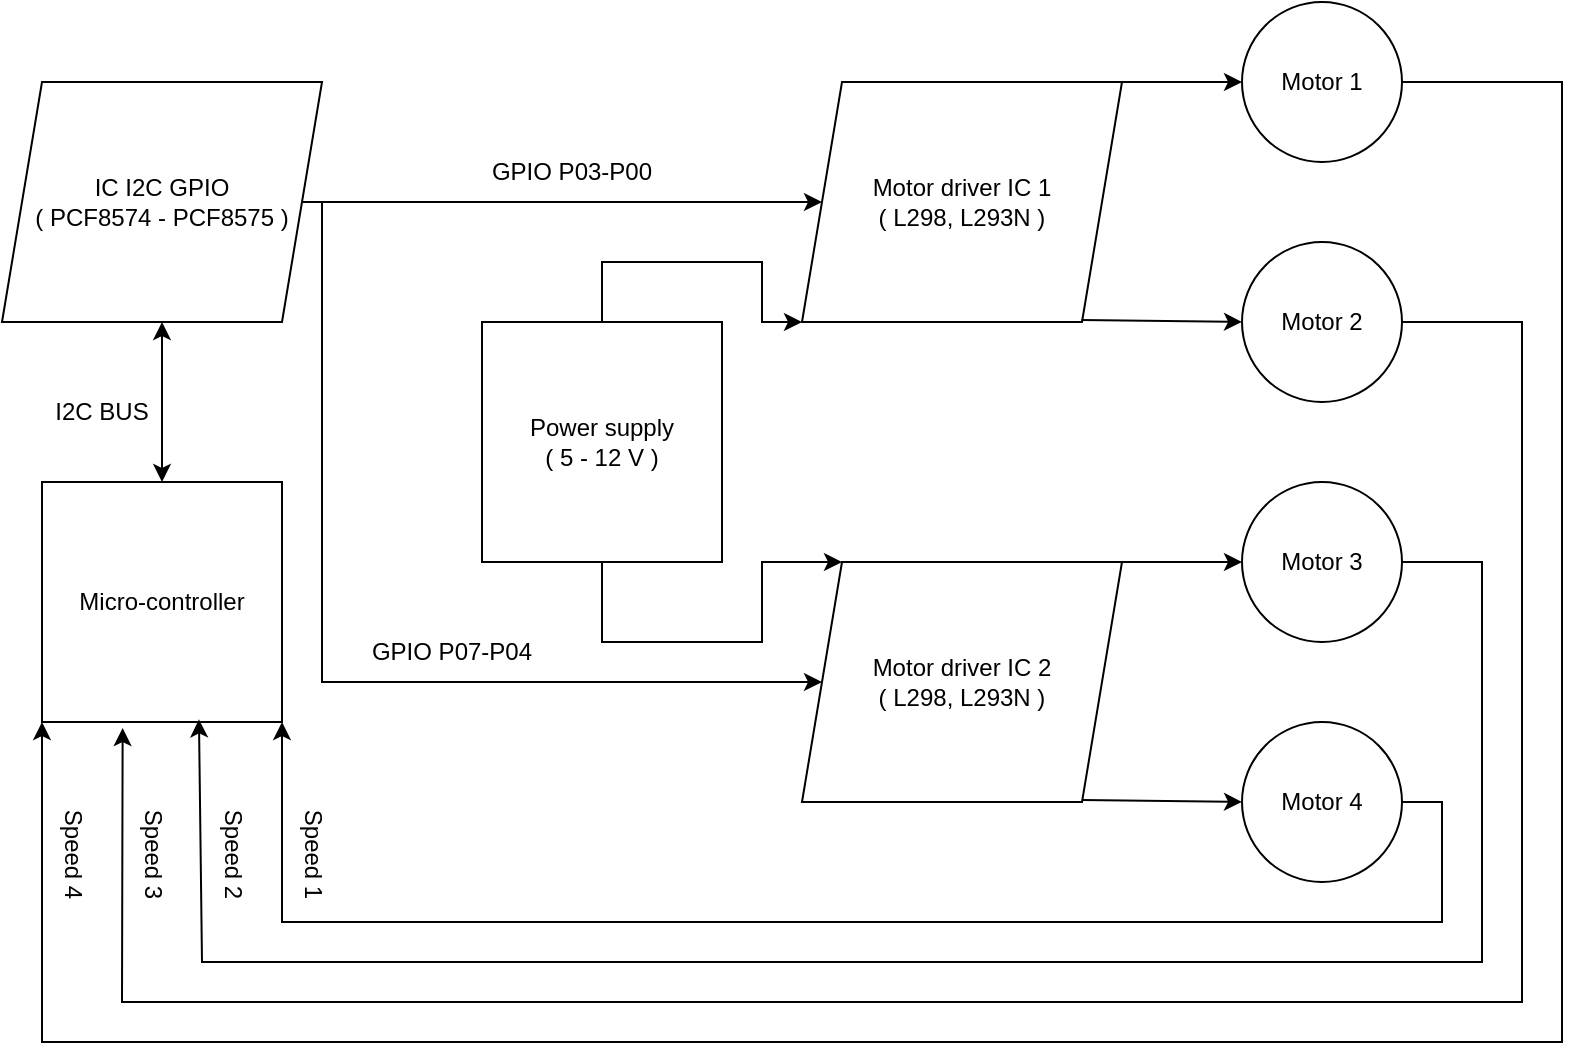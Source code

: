<mxfile version="25.0.3">
  <diagram name="Page-1" id="8lNzvBrZFHHFjl62bOEU">
    <mxGraphModel dx="1354" dy="668" grid="1" gridSize="10" guides="1" tooltips="1" connect="1" arrows="1" fold="1" page="1" pageScale="1" pageWidth="850" pageHeight="1100" math="0" shadow="0">
      <root>
        <mxCell id="0" />
        <mxCell id="1" parent="0" />
        <mxCell id="nqbz1eWqAfOuSdxIIKy2-1" value="Micro-controller" style="whiteSpace=wrap;html=1;aspect=fixed;" parent="1" vertex="1">
          <mxGeometry x="40" y="440" width="120" height="120" as="geometry" />
        </mxCell>
        <mxCell id="nqbz1eWqAfOuSdxIIKy2-2" value="IC I2C GPIO&lt;div&gt;( PCF8574 - PCF8575&amp;nbsp;&lt;span style=&quot;background-color: initial;&quot;&gt;)&lt;/span&gt;&lt;/div&gt;" style="shape=parallelogram;perimeter=parallelogramPerimeter;whiteSpace=wrap;html=1;fixedSize=1;" parent="1" vertex="1">
          <mxGeometry x="20" y="240" width="160" height="120" as="geometry" />
        </mxCell>
        <mxCell id="43WT8IpedDsQs_NZyyQA-1" value="Motor driver IC 1&lt;div&gt;( L298, L293N )&lt;/div&gt;" style="shape=parallelogram;perimeter=parallelogramPerimeter;whiteSpace=wrap;html=1;fixedSize=1;" vertex="1" parent="1">
          <mxGeometry x="420" y="240" width="160" height="120" as="geometry" />
        </mxCell>
        <mxCell id="43WT8IpedDsQs_NZyyQA-2" value="Motor driver IC 2&lt;div&gt;( L298, L293N )&lt;/div&gt;" style="shape=parallelogram;perimeter=parallelogramPerimeter;whiteSpace=wrap;html=1;fixedSize=1;" vertex="1" parent="1">
          <mxGeometry x="420" y="480" width="160" height="120" as="geometry" />
        </mxCell>
        <mxCell id="43WT8IpedDsQs_NZyyQA-3" value="Power supply&lt;div&gt;( 5 - 12 V )&lt;/div&gt;" style="whiteSpace=wrap;html=1;aspect=fixed;" vertex="1" parent="1">
          <mxGeometry x="260" y="360" width="120" height="120" as="geometry" />
        </mxCell>
        <mxCell id="43WT8IpedDsQs_NZyyQA-5" value="" style="endArrow=classic;html=1;rounded=0;exitX=0.5;exitY=0;exitDx=0;exitDy=0;entryX=0;entryY=1;entryDx=0;entryDy=0;" edge="1" parent="1" source="43WT8IpedDsQs_NZyyQA-3" target="43WT8IpedDsQs_NZyyQA-1">
          <mxGeometry width="50" height="50" relative="1" as="geometry">
            <mxPoint x="320" y="360" as="sourcePoint" />
            <mxPoint x="410" y="330" as="targetPoint" />
            <Array as="points">
              <mxPoint x="320" y="330" />
              <mxPoint x="400" y="330" />
              <mxPoint x="400" y="360" />
            </Array>
          </mxGeometry>
        </mxCell>
        <mxCell id="43WT8IpedDsQs_NZyyQA-6" value="" style="endArrow=classic;html=1;rounded=0;exitX=0.5;exitY=1;exitDx=0;exitDy=0;entryX=0.125;entryY=0;entryDx=0;entryDy=0;entryPerimeter=0;" edge="1" parent="1" source="43WT8IpedDsQs_NZyyQA-3" target="43WT8IpedDsQs_NZyyQA-2">
          <mxGeometry width="50" height="50" relative="1" as="geometry">
            <mxPoint x="320" y="550" as="sourcePoint" />
            <mxPoint x="420" y="520" as="targetPoint" />
            <Array as="points">
              <mxPoint x="320" y="520" />
              <mxPoint x="400" y="520" />
              <mxPoint x="400" y="480" />
            </Array>
          </mxGeometry>
        </mxCell>
        <mxCell id="43WT8IpedDsQs_NZyyQA-9" value="" style="endArrow=classic;html=1;rounded=0;entryX=0;entryY=0.5;entryDx=0;entryDy=0;exitX=1;exitY=0.5;exitDx=0;exitDy=0;" edge="1" parent="1" source="nqbz1eWqAfOuSdxIIKy2-2" target="43WT8IpedDsQs_NZyyQA-1">
          <mxGeometry width="50" height="50" relative="1" as="geometry">
            <mxPoint x="190" y="280" as="sourcePoint" />
            <mxPoint x="400" y="410" as="targetPoint" />
          </mxGeometry>
        </mxCell>
        <mxCell id="43WT8IpedDsQs_NZyyQA-10" value="" style="endArrow=classic;html=1;rounded=0;entryX=0;entryY=0.5;entryDx=0;entryDy=0;" edge="1" parent="1" target="43WT8IpedDsQs_NZyyQA-2">
          <mxGeometry width="50" height="50" relative="1" as="geometry">
            <mxPoint x="180" y="300" as="sourcePoint" />
            <mxPoint x="180" y="560" as="targetPoint" />
            <Array as="points">
              <mxPoint x="180" y="540" />
            </Array>
          </mxGeometry>
        </mxCell>
        <mxCell id="43WT8IpedDsQs_NZyyQA-11" value="" style="endArrow=classic;startArrow=classic;html=1;rounded=0;exitX=0.5;exitY=0;exitDx=0;exitDy=0;entryX=0.5;entryY=1;entryDx=0;entryDy=0;" edge="1" parent="1" source="nqbz1eWqAfOuSdxIIKy2-1" target="nqbz1eWqAfOuSdxIIKy2-2">
          <mxGeometry width="50" height="50" relative="1" as="geometry">
            <mxPoint x="280" y="410" as="sourcePoint" />
            <mxPoint x="330" y="360" as="targetPoint" />
          </mxGeometry>
        </mxCell>
        <mxCell id="43WT8IpedDsQs_NZyyQA-12" value="I2C BUS" style="text;html=1;align=center;verticalAlign=middle;whiteSpace=wrap;rounded=0;" vertex="1" parent="1">
          <mxGeometry x="40" y="390" width="60" height="30" as="geometry" />
        </mxCell>
        <mxCell id="43WT8IpedDsQs_NZyyQA-13" value="Motor 1" style="ellipse;whiteSpace=wrap;html=1;aspect=fixed;" vertex="1" parent="1">
          <mxGeometry x="640" y="200" width="80" height="80" as="geometry" />
        </mxCell>
        <mxCell id="43WT8IpedDsQs_NZyyQA-14" value="Motor 2" style="ellipse;whiteSpace=wrap;html=1;aspect=fixed;" vertex="1" parent="1">
          <mxGeometry x="640" y="320" width="80" height="80" as="geometry" />
        </mxCell>
        <mxCell id="43WT8IpedDsQs_NZyyQA-15" value="Motor 3" style="ellipse;whiteSpace=wrap;html=1;aspect=fixed;" vertex="1" parent="1">
          <mxGeometry x="640" y="440" width="80" height="80" as="geometry" />
        </mxCell>
        <mxCell id="43WT8IpedDsQs_NZyyQA-16" value="Motor 4" style="ellipse;whiteSpace=wrap;html=1;aspect=fixed;" vertex="1" parent="1">
          <mxGeometry x="640" y="560" width="80" height="80" as="geometry" />
        </mxCell>
        <mxCell id="43WT8IpedDsQs_NZyyQA-17" value="" style="endArrow=classic;html=1;rounded=0;exitX=1;exitY=0;exitDx=0;exitDy=0;" edge="1" parent="1" source="43WT8IpedDsQs_NZyyQA-1">
          <mxGeometry width="50" height="50" relative="1" as="geometry">
            <mxPoint x="590" y="290" as="sourcePoint" />
            <mxPoint x="640" y="240" as="targetPoint" />
          </mxGeometry>
        </mxCell>
        <mxCell id="43WT8IpedDsQs_NZyyQA-18" value="" style="endArrow=classic;html=1;rounded=0;exitX=0.873;exitY=0.992;exitDx=0;exitDy=0;entryX=0;entryY=0.5;entryDx=0;entryDy=0;exitPerimeter=0;" edge="1" parent="1" source="43WT8IpedDsQs_NZyyQA-1" target="43WT8IpedDsQs_NZyyQA-14">
          <mxGeometry width="50" height="50" relative="1" as="geometry">
            <mxPoint x="570" y="359.46" as="sourcePoint" />
            <mxPoint x="630" y="359.46" as="targetPoint" />
          </mxGeometry>
        </mxCell>
        <mxCell id="43WT8IpedDsQs_NZyyQA-19" value="" style="endArrow=classic;html=1;rounded=0;exitX=1;exitY=0;exitDx=0;exitDy=0;" edge="1" parent="1">
          <mxGeometry width="50" height="50" relative="1" as="geometry">
            <mxPoint x="580" y="480" as="sourcePoint" />
            <mxPoint x="640" y="480" as="targetPoint" />
          </mxGeometry>
        </mxCell>
        <mxCell id="43WT8IpedDsQs_NZyyQA-20" value="" style="endArrow=classic;html=1;rounded=0;exitX=0.873;exitY=0.992;exitDx=0;exitDy=0;entryX=0;entryY=0.5;entryDx=0;entryDy=0;exitPerimeter=0;" edge="1" parent="1">
          <mxGeometry width="50" height="50" relative="1" as="geometry">
            <mxPoint x="560" y="599" as="sourcePoint" />
            <mxPoint x="640" y="600" as="targetPoint" />
          </mxGeometry>
        </mxCell>
        <mxCell id="43WT8IpedDsQs_NZyyQA-21" value="GPIO P03-P00" style="text;html=1;align=center;verticalAlign=middle;whiteSpace=wrap;rounded=0;" vertex="1" parent="1">
          <mxGeometry x="260" y="270" width="90" height="30" as="geometry" />
        </mxCell>
        <mxCell id="43WT8IpedDsQs_NZyyQA-22" value="GPIO P07-P04" style="text;html=1;align=center;verticalAlign=middle;whiteSpace=wrap;rounded=0;" vertex="1" parent="1">
          <mxGeometry x="200" y="510" width="90" height="30" as="geometry" />
        </mxCell>
        <mxCell id="43WT8IpedDsQs_NZyyQA-23" value="" style="endArrow=classic;html=1;rounded=0;entryX=0;entryY=1;entryDx=0;entryDy=0;" edge="1" parent="1" target="nqbz1eWqAfOuSdxIIKy2-1">
          <mxGeometry width="50" height="50" relative="1" as="geometry">
            <mxPoint x="720" y="240" as="sourcePoint" />
            <mxPoint x="40" y="721.25" as="targetPoint" />
            <Array as="points">
              <mxPoint x="800" y="240" />
              <mxPoint x="800" y="720" />
              <mxPoint x="40" y="720" />
            </Array>
          </mxGeometry>
        </mxCell>
        <mxCell id="43WT8IpedDsQs_NZyyQA-26" value="" style="endArrow=classic;html=1;rounded=0;entryX=0.336;entryY=1.025;entryDx=0;entryDy=0;entryPerimeter=0;" edge="1" parent="1" target="nqbz1eWqAfOuSdxIIKy2-1">
          <mxGeometry width="50" height="50" relative="1" as="geometry">
            <mxPoint x="720" y="360" as="sourcePoint" />
            <mxPoint x="80" y="680" as="targetPoint" />
            <Array as="points">
              <mxPoint x="780" y="360" />
              <mxPoint x="780" y="700" />
              <mxPoint x="80" y="700" />
            </Array>
          </mxGeometry>
        </mxCell>
        <mxCell id="43WT8IpedDsQs_NZyyQA-28" value="" style="endArrow=classic;html=1;rounded=0;entryX=0.654;entryY=0.989;entryDx=0;entryDy=0;entryPerimeter=0;" edge="1" parent="1" target="nqbz1eWqAfOuSdxIIKy2-1">
          <mxGeometry width="50" height="50" relative="1" as="geometry">
            <mxPoint x="720" y="480" as="sourcePoint" />
            <mxPoint x="100" y="662.105" as="targetPoint" />
            <Array as="points">
              <mxPoint x="760" y="480" />
              <mxPoint x="760" y="680" />
              <mxPoint x="120" y="680" />
            </Array>
          </mxGeometry>
        </mxCell>
        <mxCell id="43WT8IpedDsQs_NZyyQA-29" value="" style="endArrow=classic;html=1;rounded=0;entryX=1;entryY=1;entryDx=0;entryDy=0;" edge="1" parent="1" target="nqbz1eWqAfOuSdxIIKy2-1">
          <mxGeometry width="50" height="50" relative="1" as="geometry">
            <mxPoint x="720" y="600" as="sourcePoint" />
            <mxPoint x="170" y="660" as="targetPoint" />
            <Array as="points">
              <mxPoint x="740" y="600" />
              <mxPoint x="740" y="660" />
              <mxPoint x="160" y="660" />
            </Array>
          </mxGeometry>
        </mxCell>
        <mxCell id="43WT8IpedDsQs_NZyyQA-31" value="Speed 4" style="text;html=1;align=center;verticalAlign=middle;whiteSpace=wrap;rounded=0;rotation=90;" vertex="1" parent="1">
          <mxGeometry x="30" y="612.5" width="50" height="27.5" as="geometry" />
        </mxCell>
        <mxCell id="43WT8IpedDsQs_NZyyQA-32" value="Speed 3" style="text;html=1;align=center;verticalAlign=middle;whiteSpace=wrap;rounded=0;rotation=90;" vertex="1" parent="1">
          <mxGeometry x="70" y="612.5" width="50" height="27.5" as="geometry" />
        </mxCell>
        <mxCell id="43WT8IpedDsQs_NZyyQA-33" value="Speed 2" style="text;html=1;align=center;verticalAlign=middle;whiteSpace=wrap;rounded=0;rotation=90;" vertex="1" parent="1">
          <mxGeometry x="110" y="612.5" width="50" height="27.5" as="geometry" />
        </mxCell>
        <mxCell id="43WT8IpedDsQs_NZyyQA-34" value="Speed 1" style="text;html=1;align=center;verticalAlign=middle;whiteSpace=wrap;rounded=0;rotation=90;" vertex="1" parent="1">
          <mxGeometry x="150" y="612.5" width="50" height="27.5" as="geometry" />
        </mxCell>
      </root>
    </mxGraphModel>
  </diagram>
</mxfile>
